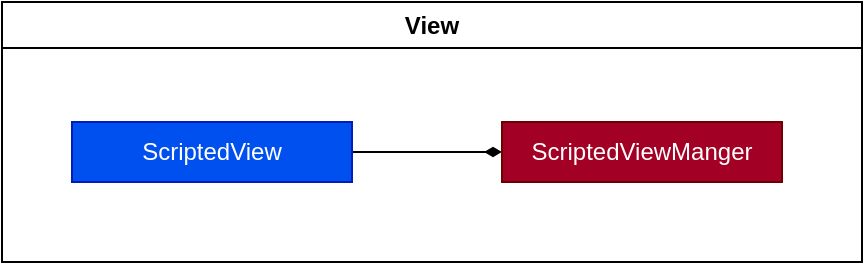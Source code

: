 <mxfile version="21.3.7" type="device">
  <diagram name="Page-1" id="2TfslNiUL6ThN3eRxXRG">
    <mxGraphModel dx="264" dy="601" grid="1" gridSize="10" guides="1" tooltips="1" connect="1" arrows="1" fold="1" page="1" pageScale="1" pageWidth="850" pageHeight="1100" math="0" shadow="0">
      <root>
        <mxCell id="0" />
        <mxCell id="1" parent="0" />
        <mxCell id="814jTrp7Y5J4yBg4nf6S-1" value="View" style="swimlane;whiteSpace=wrap;html=1;" vertex="1" parent="1">
          <mxGeometry x="860" y="165" width="430" height="130" as="geometry">
            <mxRectangle x="800" y="30" width="70" height="30" as="alternateBounds" />
          </mxGeometry>
        </mxCell>
        <mxCell id="814jTrp7Y5J4yBg4nf6S-2" style="edgeStyle=orthogonalEdgeStyle;rounded=0;orthogonalLoop=1;jettySize=auto;html=1;exitX=1;exitY=0.5;exitDx=0;exitDy=0;entryX=0;entryY=0.5;entryDx=0;entryDy=0;endArrow=diamondThin;endFill=1;" edge="1" parent="814jTrp7Y5J4yBg4nf6S-1" source="814jTrp7Y5J4yBg4nf6S-3" target="814jTrp7Y5J4yBg4nf6S-4">
          <mxGeometry relative="1" as="geometry" />
        </mxCell>
        <mxCell id="814jTrp7Y5J4yBg4nf6S-3" value="ScriptedView" style="rounded=0;whiteSpace=wrap;html=1;fillColor=#0050ef;fontColor=#ffffff;strokeColor=#001DBC;" vertex="1" parent="814jTrp7Y5J4yBg4nf6S-1">
          <mxGeometry x="35" y="60" width="140" height="30" as="geometry" />
        </mxCell>
        <mxCell id="814jTrp7Y5J4yBg4nf6S-4" value="ScriptedViewManger" style="rounded=0;whiteSpace=wrap;html=1;fillColor=#a20025;fontColor=#ffffff;strokeColor=#6F0000;" vertex="1" parent="814jTrp7Y5J4yBg4nf6S-1">
          <mxGeometry x="250" y="60" width="140" height="30" as="geometry" />
        </mxCell>
      </root>
    </mxGraphModel>
  </diagram>
</mxfile>
